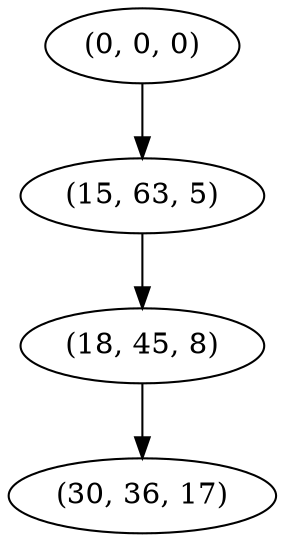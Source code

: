 digraph tree {
    "(0, 0, 0)";
    "(15, 63, 5)";
    "(18, 45, 8)";
    "(30, 36, 17)";
    "(0, 0, 0)" -> "(15, 63, 5)";
    "(15, 63, 5)" -> "(18, 45, 8)";
    "(18, 45, 8)" -> "(30, 36, 17)";
}
